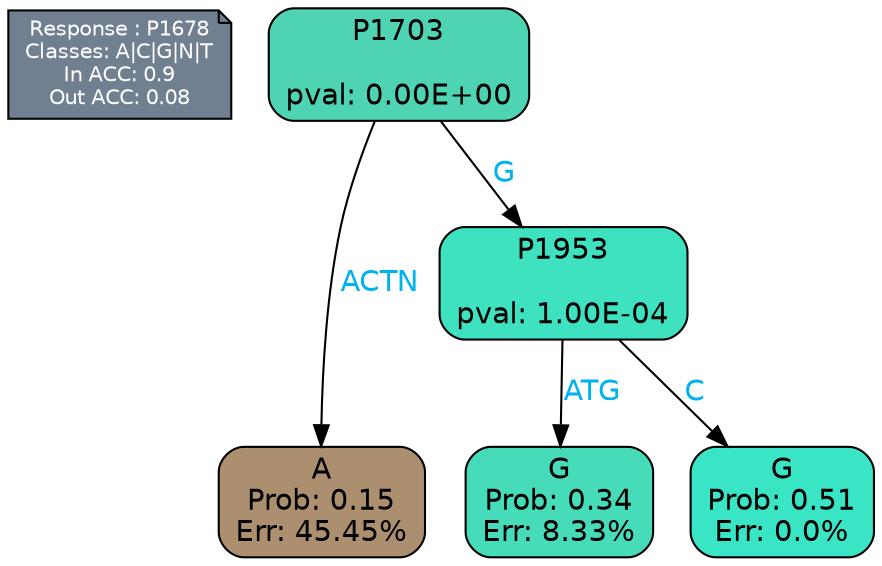 digraph Tree {
node [shape=box, style="filled, rounded", color="black", fontname=helvetica] ;
graph [ranksep=equally, splines=polylines, bgcolor=transparent, dpi=600] ;
edge [fontname=helvetica] ;
LEGEND [label="Response : P1678
Classes: A|C|G|N|T
In ACC: 0.9
Out ACC: 0.08
",shape=note,align=left,style=filled,fillcolor="slategray",fontcolor="white",fontsize=10];1 [label="P1703

pval: 0.00E+00", fillcolor="#4fd4b3"] ;
2 [label="A
Prob: 0.15
Err: 45.45%", fillcolor="#ac8f6e"] ;
3 [label="P1953

pval: 1.00E-04", fillcolor="#3ee1c0"] ;
4 [label="G
Prob: 0.34
Err: 8.33%", fillcolor="#47dcb9"] ;
5 [label="G
Prob: 0.51
Err: 0.0%", fillcolor="#39e5c5"] ;
1 -> 2 [label="ACTN",fontcolor=deepskyblue2] ;
1 -> 3 [label="G",fontcolor=deepskyblue2] ;
3 -> 4 [label="ATG",fontcolor=deepskyblue2] ;
3 -> 5 [label="C",fontcolor=deepskyblue2] ;
{rank = same; 2;4;5;}{rank = same; LEGEND;1;}}